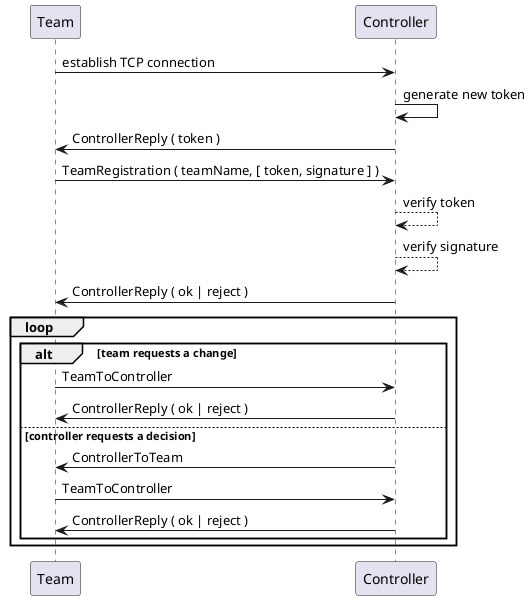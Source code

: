 @startuml

Team->Controller: establish TCP connection
Controller->Controller: generate new token
Controller->Team: ControllerReply ( token )
Team->Controller: TeamRegistration ( teamName, [ token, signature ] )
Controller-->Controller: verify token
Controller-->Controller: verify signature
Controller->Team: ControllerReply ( ok | reject )

loop
alt team requests a change
Team->Controller: TeamToController
Controller->Team: ControllerReply ( ok | reject )
else controller requests a decision
Controller->Team: ControllerToTeam
Team->Controller: TeamToController
Controller->Team: ControllerReply ( ok | reject )
end
end

@enduml
